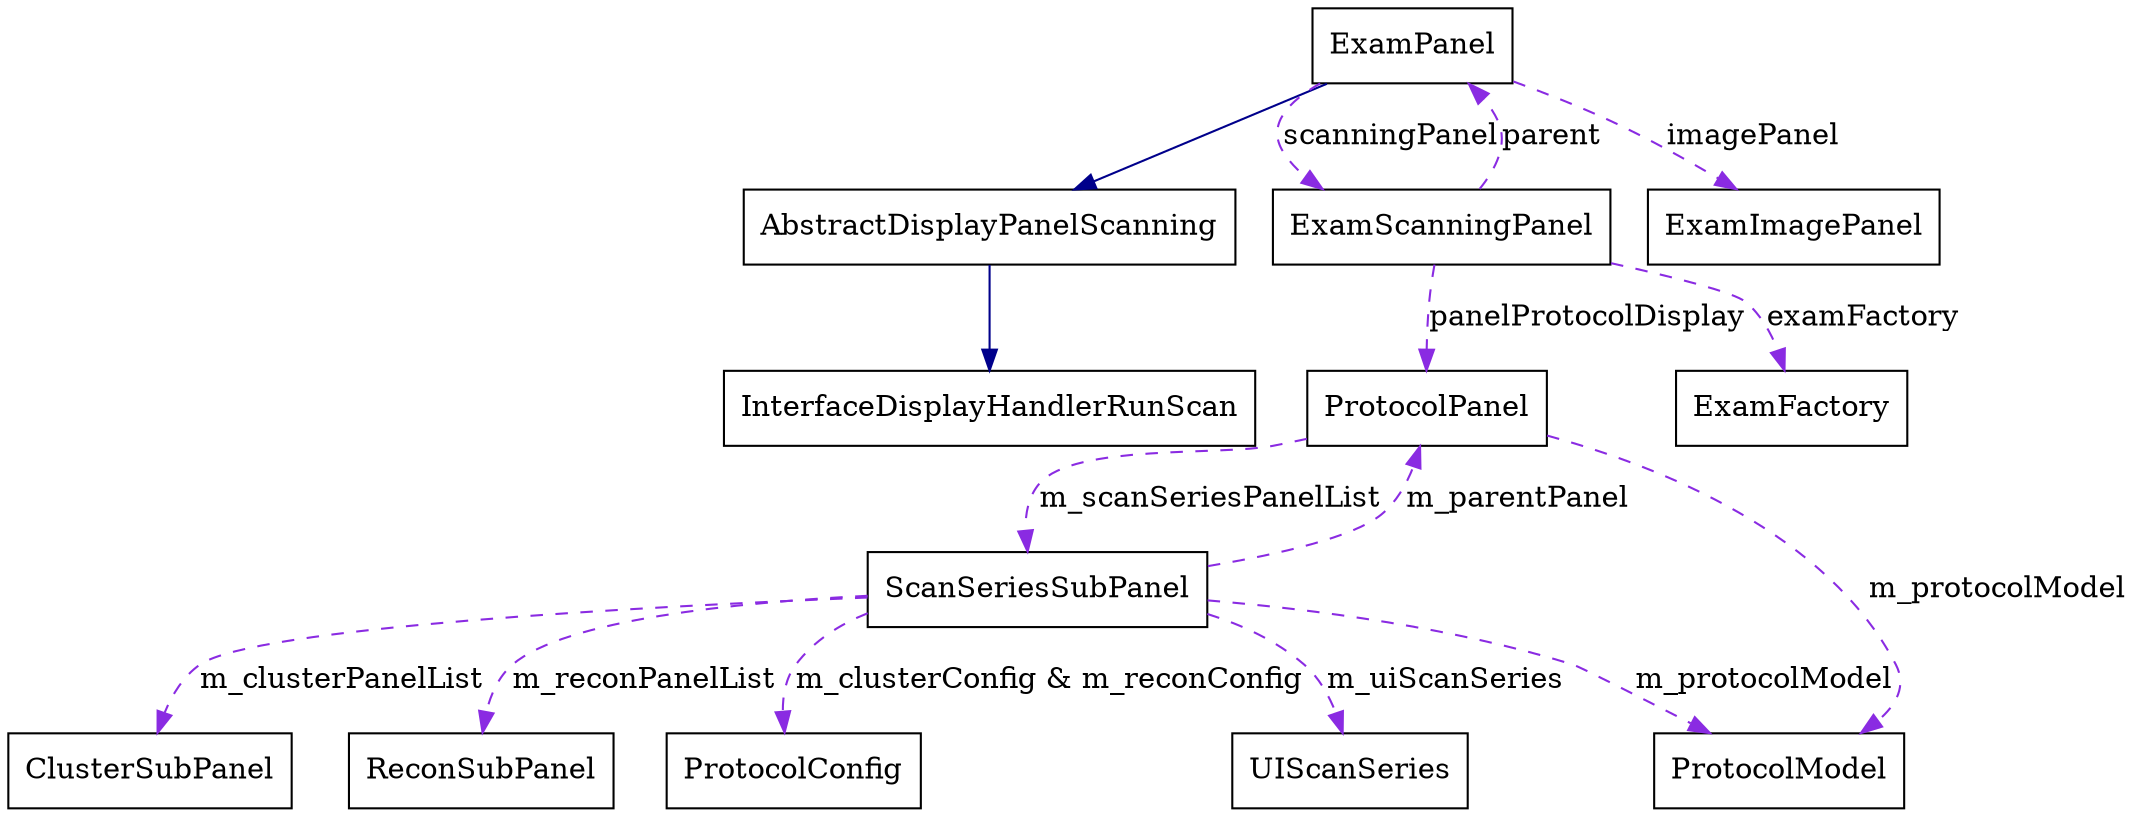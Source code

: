 digraph ExamPanel {
    node [shape = "box"]

    ep [label = "ExamPanel"]; // ok
    adps [label = "AbstractDisplayPanelScanning"]; // ok
    idhrs [label = "InterfaceDisplayHandlerRunScan"]; // no

    esp [label = "ExamScanningPanel"]; //ok
    eip [label = "ExamImagePanel"]; // no

    ef [label = "ExamFactory"]; // no
    pp [label = "ProtocolPanel"]; // ok

    sssp [label = "ScanSeriesSubPanel"] // ok
    pm [label = "ProtocolModel"] // 新开一个文件

    csp [label = "ClusterSubPanel"] // 新开一个文件
    rsp [label = "ReconSubPanel"] // 新开一个文件
    pc [label = "ProtocolConfig"]
    uss [label = "UIScanSeries"] // 新开一个文件


    ep -> adps [color = "blue4"];
    adps -> idhrs [color = "blue4"];

    ep -> esp [style = "dashed" color = "blueviolet" label = "scanningPanel"];
    ep -> eip [style = "dashed" color = "blueviolet" label = "imagePanel"];

    esp -> ep [style = "dashed" color = "blueviolet" label = "parent"];
    esp -> ef [style = "dashed" color = "blueviolet" label = "examFactory"];
    esp -> pp [style = "dashed" color = "blueviolet" label = "panelProtocolDisplay"];

    pp -> sssp [style = "dashed" color = "blueviolet" label = "m_scanSeriesPanelList"];
    pp -> pm [style = "dashed" color = "blueviolet" label = "m_protocolModel"];

    sssp -> pp [style = "dashed" color = "blueviolet" label = "m_parentPanel"];
    sssp -> pm [style = "dashed" color = "blueviolet" label = "m_protocolModel"];
    sssp -> csp [style = "dashed" color = "blueviolet" label = "m_clusterPanelList"];
    sssp -> rsp [style = "dashed" color = "blueviolet" label = "m_reconPanelList"];
    sssp -> uss [style = "dashed" color = "blueviolet" label = "m_uiScanSeries"];
    sssp -> pc [style = "dashed" color = "blueviolet" label = "m_clusterConfig & m_reconConfig"];
}
